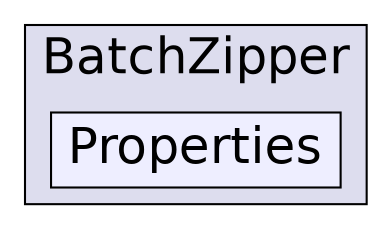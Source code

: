 digraph "C:/Users/nathanael/Documents/resizer/Plugins/BatchZipper/Properties" {
  compound=true
  node [ fontsize="24", fontname="Helvetica"];
  edge [ labelfontsize="24", labelfontname="Helvetica"];
  subgraph clusterdir_06eebca5bdf328c30c1d6e48a9c496ef {
    graph [ bgcolor="#ddddee", pencolor="black", label="BatchZipper" fontname="Helvetica", fontsize="24", URL="dir_06eebca5bdf328c30c1d6e48a9c496ef.html"]
  dir_c826af40318bc4c5de6f9aa6f338e32e [shape=box, label="Properties", style="filled", fillcolor="#eeeeff", pencolor="black", URL="dir_c826af40318bc4c5de6f9aa6f338e32e.html"];
  }
}
